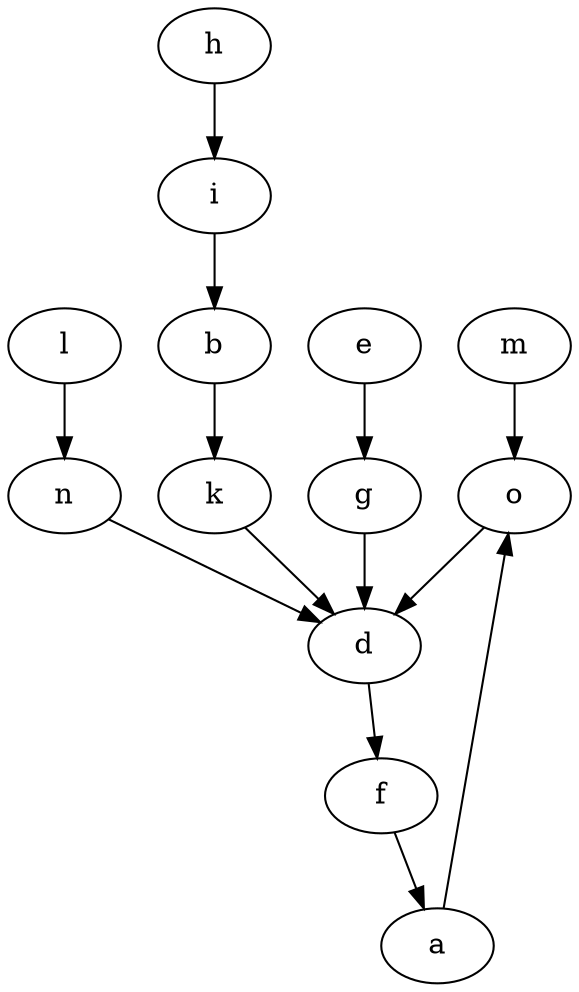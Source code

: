 digraph intersection {
  o -> d
  f -> a
  l -> n
  n -> d
  b -> k
  h -> i
  i -> b
  m -> o
  e -> g
  d -> f
  a -> o
  g -> d
  k -> d
}
